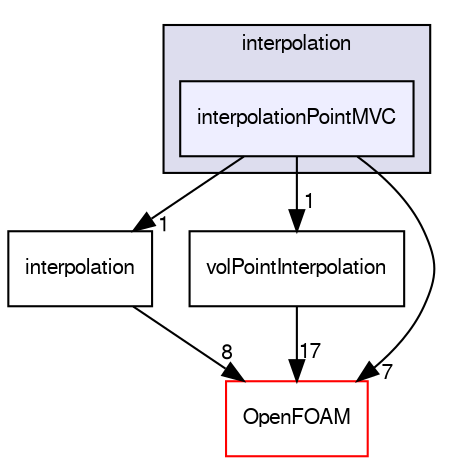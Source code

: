 digraph "src/finiteVolume/interpolation/interpolation/interpolationPointMVC" {
  bgcolor=transparent;
  compound=true
  node [ fontsize="10", fontname="FreeSans"];
  edge [ labelfontsize="10", labelfontname="FreeSans"];
  subgraph clusterdir_c993260712d995df6dda7964041544db {
    graph [ bgcolor="#ddddee", pencolor="black", label="interpolation" fontname="FreeSans", fontsize="10", URL="dir_c993260712d995df6dda7964041544db.html"]
  dir_59a3ebb0508c5af69726c155bef2374c [shape=box, label="interpolationPointMVC", style="filled", fillcolor="#eeeeff", pencolor="black", URL="dir_59a3ebb0508c5af69726c155bef2374c.html"];
  }
  dir_2b92f387cff56e995f4a12450fdbcf41 [shape=box label="interpolation" URL="dir_2b92f387cff56e995f4a12450fdbcf41.html"];
  dir_dd9fc39a8f9a2ae23f0e64eaf0f03929 [shape=box label="volPointInterpolation" URL="dir_dd9fc39a8f9a2ae23f0e64eaf0f03929.html"];
  dir_c5473ff19b20e6ec4dfe5c310b3778a8 [shape=box label="OpenFOAM" color="red" URL="dir_c5473ff19b20e6ec4dfe5c310b3778a8.html"];
  dir_2b92f387cff56e995f4a12450fdbcf41->dir_c5473ff19b20e6ec4dfe5c310b3778a8 [headlabel="8", labeldistance=1.5 headhref="dir_001005_001732.html"];
  dir_59a3ebb0508c5af69726c155bef2374c->dir_2b92f387cff56e995f4a12450fdbcf41 [headlabel="1", labeldistance=1.5 headhref="dir_001013_001005.html"];
  dir_59a3ebb0508c5af69726c155bef2374c->dir_dd9fc39a8f9a2ae23f0e64eaf0f03929 [headlabel="1", labeldistance=1.5 headhref="dir_001013_001099.html"];
  dir_59a3ebb0508c5af69726c155bef2374c->dir_c5473ff19b20e6ec4dfe5c310b3778a8 [headlabel="7", labeldistance=1.5 headhref="dir_001013_001732.html"];
  dir_dd9fc39a8f9a2ae23f0e64eaf0f03929->dir_c5473ff19b20e6ec4dfe5c310b3778a8 [headlabel="17", labeldistance=1.5 headhref="dir_001099_001732.html"];
}
